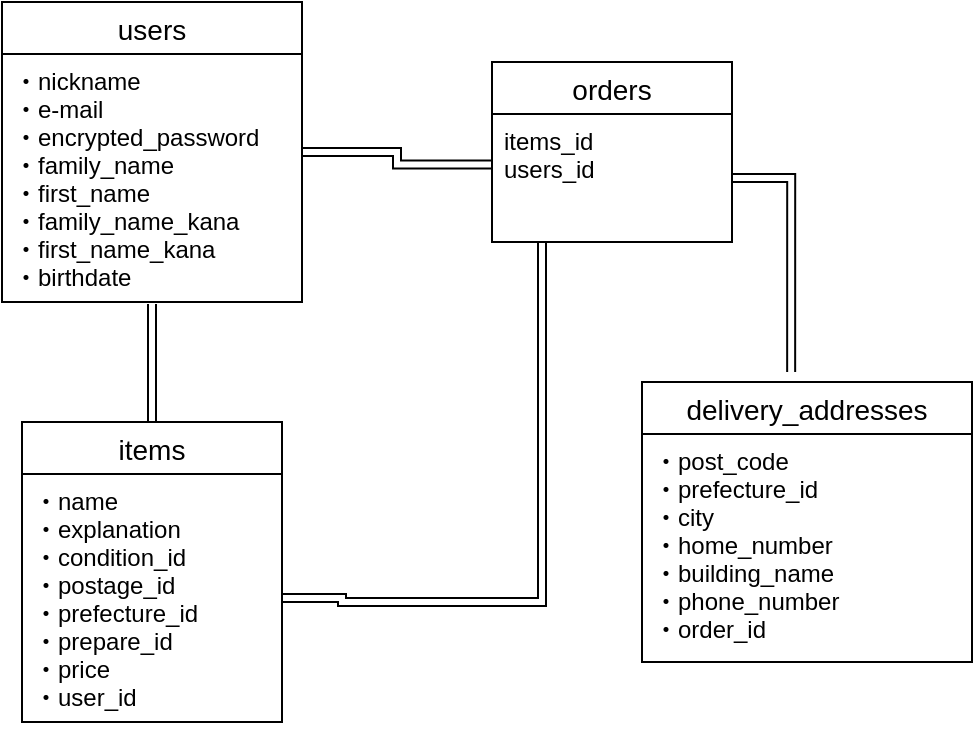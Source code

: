<mxfile version="13.10.0" type="embed">
    <diagram id="PK-NVqlMO5WsLdHu8MdI" name="ページ1">
        <mxGraphModel dx="642" dy="565" grid="1" gridSize="10" guides="1" tooltips="1" connect="1" arrows="1" fold="1" page="1" pageScale="1" pageWidth="850" pageHeight="1100" math="0" shadow="0">
            <root>
                <mxCell id="0"/>
                <mxCell id="1" parent="0"/>
                <mxCell id="42" style="edgeStyle=orthogonalEdgeStyle;rounded=0;orthogonalLoop=1;jettySize=auto;html=1;entryX=-0.004;entryY=0.395;entryDx=0;entryDy=0;entryPerimeter=0;shape=link;" edge="1" parent="1" source="2" target="39">
                    <mxGeometry relative="1" as="geometry"/>
                </mxCell>
                <mxCell id="2" value="users" style="swimlane;fontStyle=0;childLayout=stackLayout;horizontal=1;startSize=26;horizontalStack=0;resizeParent=1;resizeParentMax=0;resizeLast=0;collapsible=1;marginBottom=0;align=center;fontSize=14;" parent="1" vertex="1">
                    <mxGeometry x="120" y="50" width="150" height="150" as="geometry"/>
                </mxCell>
                <mxCell id="3" value="・nickname&#10;・e-mail&#10;・encrypted_password&#10;・family_name&#10;・first_name&#10;・family_name_kana&#10;・first_name_kana&#10;・birthdate&#10;" style="text;strokeColor=none;fillColor=none;spacingLeft=4;spacingRight=4;overflow=hidden;rotatable=0;points=[[0,0.5],[1,0.5]];portConstraint=eastwest;fontSize=12;" parent="2" vertex="1">
                    <mxGeometry y="26" width="150" height="124" as="geometry"/>
                </mxCell>
                <mxCell id="23" value="delivery_addresses" style="swimlane;fontStyle=0;childLayout=stackLayout;horizontal=1;startSize=26;horizontalStack=0;resizeParent=1;resizeParentMax=0;resizeLast=0;collapsible=1;marginBottom=0;align=center;fontSize=14;" parent="1" vertex="1">
                    <mxGeometry x="440" y="240" width="165" height="140" as="geometry"/>
                </mxCell>
                <mxCell id="24" value="・post_code&#10;・prefecture_id&#10;・city&#10;・home_number&#10;・building_name&#10;・phone_number&#10;・order_id&#10;&#10;" style="text;strokeColor=none;fillColor=none;spacingLeft=4;spacingRight=4;overflow=hidden;rotatable=0;points=[[0,0.5],[1,0.5]];portConstraint=eastwest;fontSize=12;" parent="23" vertex="1">
                    <mxGeometry y="26" width="165" height="114" as="geometry"/>
                </mxCell>
                <mxCell id="37" style="edgeStyle=orthogonalEdgeStyle;rounded=0;orthogonalLoop=1;jettySize=auto;html=1;entryX=0.5;entryY=1.008;entryDx=0;entryDy=0;entryPerimeter=0;shape=link;" parent="1" source="35" target="3" edge="1">
                    <mxGeometry relative="1" as="geometry"/>
                </mxCell>
                <mxCell id="35" value="items" style="swimlane;fontStyle=0;childLayout=stackLayout;horizontal=1;startSize=26;horizontalStack=0;resizeParent=1;resizeParentMax=0;resizeLast=0;collapsible=1;marginBottom=0;align=center;fontSize=14;" parent="1" vertex="1">
                    <mxGeometry x="130" y="260" width="130" height="150" as="geometry"/>
                </mxCell>
                <mxCell id="36" value="・name&#10;・explanation&#10;・condition_id&#10;・postage_id&#10;・prefecture_id&#10;・prepare_id&#10;・price&#10;・user_id&#10;" style="text;strokeColor=none;fillColor=none;spacingLeft=4;spacingRight=4;overflow=hidden;rotatable=0;points=[[0,0.5],[1,0.5]];portConstraint=eastwest;fontSize=12;" parent="35" vertex="1">
                    <mxGeometry y="26" width="130" height="124" as="geometry"/>
                </mxCell>
                <mxCell id="45" style="edgeStyle=orthogonalEdgeStyle;shape=link;rounded=0;orthogonalLoop=1;jettySize=auto;html=1;entryX=1;entryY=0.5;entryDx=0;entryDy=0;" edge="1" parent="1" source="38" target="36">
                    <mxGeometry relative="1" as="geometry">
                        <Array as="points">
                            <mxPoint x="390" y="350"/>
                            <mxPoint x="290" y="350"/>
                            <mxPoint x="290" y="348"/>
                        </Array>
                    </mxGeometry>
                </mxCell>
                <mxCell id="38" value="orders" style="swimlane;fontStyle=0;childLayout=stackLayout;horizontal=1;startSize=26;horizontalStack=0;resizeParent=1;resizeParentMax=0;resizeLast=0;collapsible=1;marginBottom=0;align=center;fontSize=14;" parent="1" vertex="1">
                    <mxGeometry x="365" y="80" width="120" height="90" as="geometry"/>
                </mxCell>
                <mxCell id="39" value="items_id&#10;users_id&#10;" style="text;strokeColor=none;fillColor=none;spacingLeft=4;spacingRight=4;overflow=hidden;rotatable=0;points=[[0,0.5],[1,0.5]];portConstraint=eastwest;fontSize=12;" parent="38" vertex="1">
                    <mxGeometry y="26" width="120" height="64" as="geometry"/>
                </mxCell>
                <mxCell id="44" style="edgeStyle=orthogonalEdgeStyle;shape=link;rounded=0;orthogonalLoop=1;jettySize=auto;html=1;entryX=0.452;entryY=-0.036;entryDx=0;entryDy=0;entryPerimeter=0;" edge="1" parent="1" source="39" target="23">
                    <mxGeometry relative="1" as="geometry"/>
                </mxCell>
            </root>
        </mxGraphModel>
    </diagram>
</mxfile>